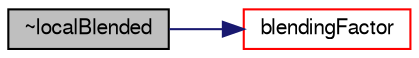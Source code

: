 digraph "~localBlended"
{
  bgcolor="transparent";
  edge [fontname="FreeSans",fontsize="10",labelfontname="FreeSans",labelfontsize="10"];
  node [fontname="FreeSans",fontsize="10",shape=record];
  rankdir="LR";
  Node4 [label="~localBlended",height=0.2,width=0.4,color="black", fillcolor="grey75", style="filled", fontcolor="black"];
  Node4 -> Node5 [color="midnightblue",fontsize="10",style="solid",fontname="FreeSans"];
  Node5 [label="blendingFactor",height=0.2,width=0.4,color="red",URL="$a23202.html#a04e8a7d5e7e25e7b04e427a68885ab2b",tooltip="Return the face-based blending factor. "];
}
